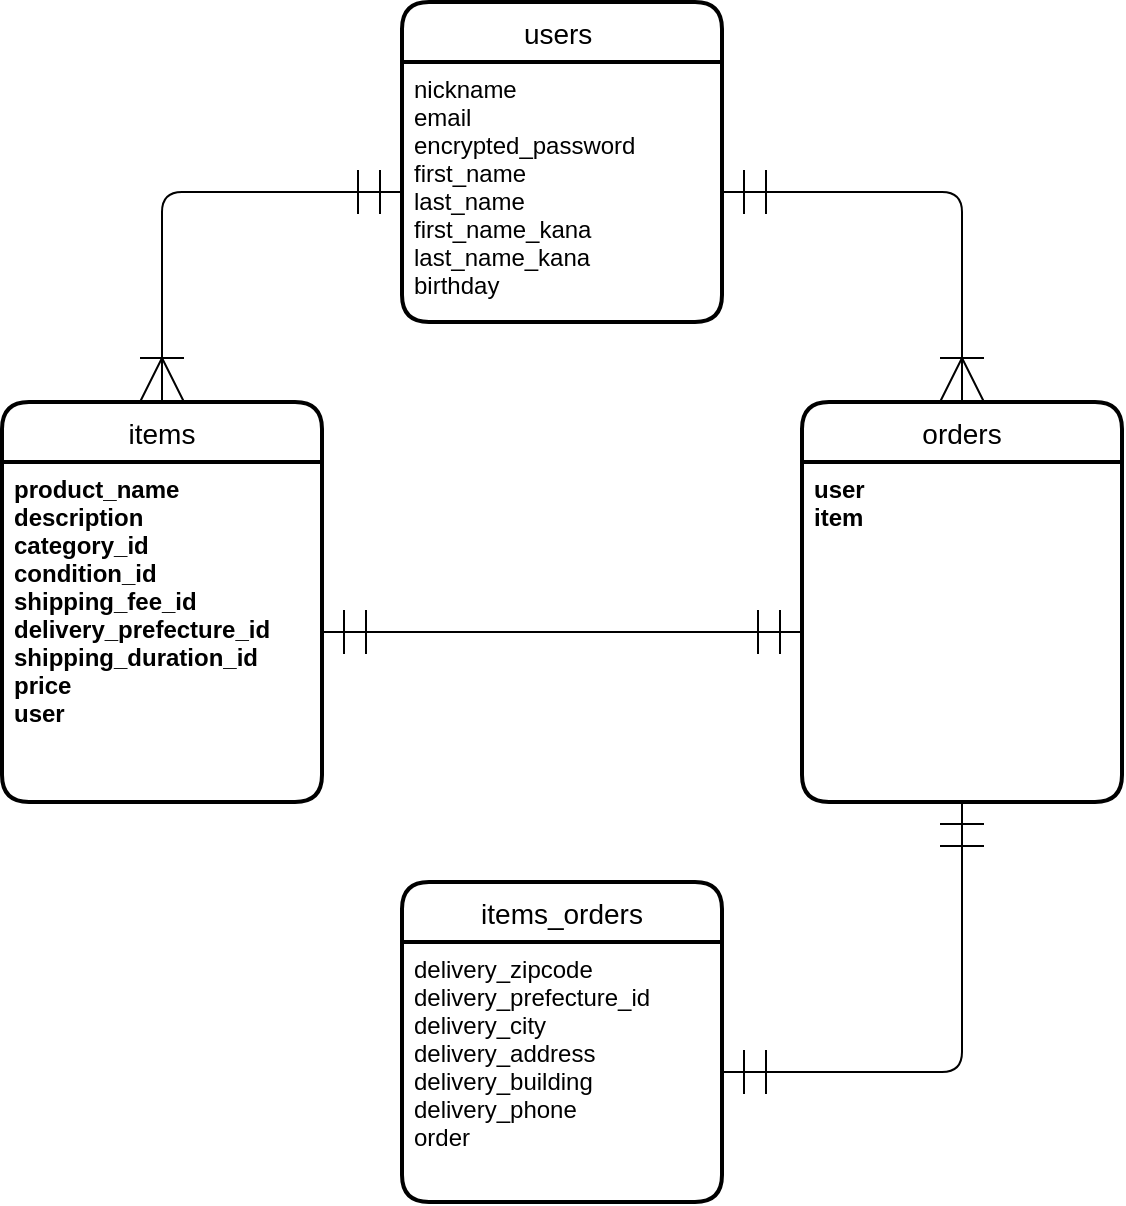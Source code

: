<mxfile>
    <diagram id="-Vm0jwnsGA0rIe3b0XlJ" name="ページ1">
        <mxGraphModel dx="935" dy="823" grid="1" gridSize="10" guides="1" tooltips="1" connect="1" arrows="1" fold="1" page="1" pageScale="1" pageWidth="827" pageHeight="1169" math="0" shadow="0">
            <root>
                <mxCell id="0"/>
                <mxCell id="1" parent="0"/>
                <mxCell id="sXNe5g6KQHCO2Mbk4pXV-1" value="users " style="swimlane;childLayout=stackLayout;horizontal=1;startSize=30;horizontalStack=0;rounded=1;fontSize=14;fontStyle=0;strokeWidth=2;resizeParent=0;resizeLast=1;shadow=0;dashed=0;align=center;" parent="1" vertex="1">
                    <mxGeometry x="320" y="120" width="160" height="160" as="geometry"/>
                </mxCell>
                <mxCell id="sXNe5g6KQHCO2Mbk4pXV-2" value="nickname&#10;email&#10;encrypted_password&#10;first_name&#10;last_name&#10;first_name_kana&#10;last_name_kana&#10;birthday" style="align=left;strokeColor=none;fillColor=none;spacingLeft=4;fontSize=12;verticalAlign=top;resizable=0;rotatable=0;part=1;fontStyle=0" parent="sXNe5g6KQHCO2Mbk4pXV-1" vertex="1">
                    <mxGeometry y="30" width="160" height="130" as="geometry"/>
                </mxCell>
                <mxCell id="sXNe5g6KQHCO2Mbk4pXV-3" value="items" style="swimlane;childLayout=stackLayout;horizontal=1;startSize=30;horizontalStack=0;rounded=1;fontSize=14;fontStyle=0;strokeWidth=2;resizeParent=0;resizeLast=1;shadow=0;dashed=0;align=center;" parent="1" vertex="1">
                    <mxGeometry x="120" y="320" width="160" height="200" as="geometry">
                        <mxRectangle x="140" y="320" width="70" height="30" as="alternateBounds"/>
                    </mxGeometry>
                </mxCell>
                <mxCell id="sXNe5g6KQHCO2Mbk4pXV-4" value="product_name&#10;description&#10;category_id&#10;condition_id&#10;shipping_fee_id&#10;delivery_prefecture_id&#10;shipping_duration_id&#10;price&#10;user" style="align=left;strokeColor=none;fillColor=none;spacingLeft=4;fontSize=12;verticalAlign=top;resizable=0;rotatable=0;part=1;fontStyle=1" parent="sXNe5g6KQHCO2Mbk4pXV-3" vertex="1">
                    <mxGeometry y="30" width="160" height="170" as="geometry"/>
                </mxCell>
                <mxCell id="sXNe5g6KQHCO2Mbk4pXV-6" value="orders" style="swimlane;childLayout=stackLayout;horizontal=1;startSize=30;horizontalStack=0;rounded=1;fontSize=14;fontStyle=0;strokeWidth=2;resizeParent=0;resizeLast=1;shadow=0;dashed=0;align=center;" parent="1" vertex="1">
                    <mxGeometry x="520" y="320" width="160" height="200" as="geometry"/>
                </mxCell>
                <mxCell id="sXNe5g6KQHCO2Mbk4pXV-7" value="user&#10;item" style="align=left;strokeColor=none;fillColor=none;spacingLeft=4;fontSize=12;verticalAlign=top;resizable=0;rotatable=0;part=1;fontStyle=1" parent="sXNe5g6KQHCO2Mbk4pXV-6" vertex="1">
                    <mxGeometry y="30" width="160" height="170" as="geometry"/>
                </mxCell>
                <mxCell id="sXNe5g6KQHCO2Mbk4pXV-9" value="" style="edgeStyle=orthogonalEdgeStyle;fontSize=12;html=1;endArrow=ERoneToMany;startArrow=ERmandOne;exitX=0;exitY=0.5;exitDx=0;exitDy=0;entryX=0.5;entryY=0;entryDx=0;entryDy=0;startSize=20;endSize=20;" parent="1" source="sXNe5g6KQHCO2Mbk4pXV-2" target="sXNe5g6KQHCO2Mbk4pXV-3" edge="1">
                    <mxGeometry width="100" height="100" relative="1" as="geometry">
                        <mxPoint x="400" y="470" as="sourcePoint"/>
                        <mxPoint x="500" y="370" as="targetPoint"/>
                    </mxGeometry>
                </mxCell>
                <mxCell id="sXNe5g6KQHCO2Mbk4pXV-10" value="" style="edgeStyle=orthogonalEdgeStyle;fontSize=12;html=1;endArrow=ERoneToMany;startArrow=ERmandOne;entryX=0.5;entryY=0;entryDx=0;entryDy=0;startSize=20;endSize=20;exitX=1;exitY=0.5;exitDx=0;exitDy=0;" parent="1" source="sXNe5g6KQHCO2Mbk4pXV-2" target="sXNe5g6KQHCO2Mbk4pXV-6" edge="1">
                    <mxGeometry width="100" height="100" relative="1" as="geometry">
                        <mxPoint x="480" y="200" as="sourcePoint"/>
                        <mxPoint x="600" y="320" as="targetPoint"/>
                    </mxGeometry>
                </mxCell>
                <mxCell id="sXNe5g6KQHCO2Mbk4pXV-12" value="items_orders" style="swimlane;childLayout=stackLayout;horizontal=1;startSize=30;horizontalStack=0;rounded=1;fontSize=14;fontStyle=0;strokeWidth=2;resizeParent=0;resizeLast=1;shadow=0;dashed=0;align=center;" parent="1" vertex="1">
                    <mxGeometry x="320" y="560" width="160" height="160" as="geometry"/>
                </mxCell>
                <mxCell id="sXNe5g6KQHCO2Mbk4pXV-13" value="delivery_zipcode&#10;delivery_prefecture_id&#10;delivery_city&#10;delivery_address&#10;delivery_building&#10;delivery_phone&#10;order&#10;" style="align=left;strokeColor=none;fillColor=none;spacingLeft=4;fontSize=12;verticalAlign=top;resizable=0;rotatable=0;part=1;" parent="sXNe5g6KQHCO2Mbk4pXV-12" vertex="1">
                    <mxGeometry y="30" width="160" height="130" as="geometry"/>
                </mxCell>
                <mxCell id="sXNe5g6KQHCO2Mbk4pXV-16" value="" style="edgeStyle=orthogonalEdgeStyle;fontSize=12;html=1;endArrow=ERmandOne;startArrow=ERmandOne;exitX=0.5;exitY=1;exitDx=0;exitDy=0;entryX=1;entryY=0.5;entryDx=0;entryDy=0;startSize=20;endSize=20;endFill=0;" parent="1" source="sXNe5g6KQHCO2Mbk4pXV-7" target="sXNe5g6KQHCO2Mbk4pXV-13" edge="1">
                    <mxGeometry width="100" height="100" relative="1" as="geometry">
                        <mxPoint x="500.0" y="570" as="sourcePoint"/>
                        <mxPoint x="619.04" y="718.64" as="targetPoint"/>
                    </mxGeometry>
                </mxCell>
                <mxCell id="sXNe5g6KQHCO2Mbk4pXV-22" value="" style="edgeStyle=orthogonalEdgeStyle;fontSize=12;html=1;endArrow=ERmandOne;startArrow=ERmandOne;entryX=0;entryY=0.5;entryDx=0;entryDy=0;startSize=20;endSize=20;exitX=1;exitY=0.5;exitDx=0;exitDy=0;startFill=0;endFill=0;" parent="1" source="sXNe5g6KQHCO2Mbk4pXV-4" target="sXNe5g6KQHCO2Mbk4pXV-7" edge="1">
                    <mxGeometry width="100" height="100" relative="1" as="geometry">
                        <mxPoint x="400.0" y="509.94" as="sourcePoint"/>
                        <mxPoint x="516.96" y="509.98" as="targetPoint"/>
                        <Array as="points">
                            <mxPoint x="410" y="435"/>
                            <mxPoint x="410" y="435"/>
                        </Array>
                    </mxGeometry>
                </mxCell>
            </root>
        </mxGraphModel>
    </diagram>
</mxfile>